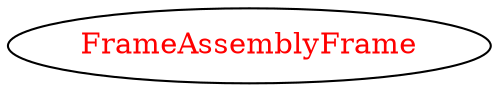 digraph dependencyGraph {
 concentrate=true;
 ranksep="2.0";
 rankdir="LR"; 
 splines="ortho";
"FrameAssemblyFrame" [fontcolor="red"];
}